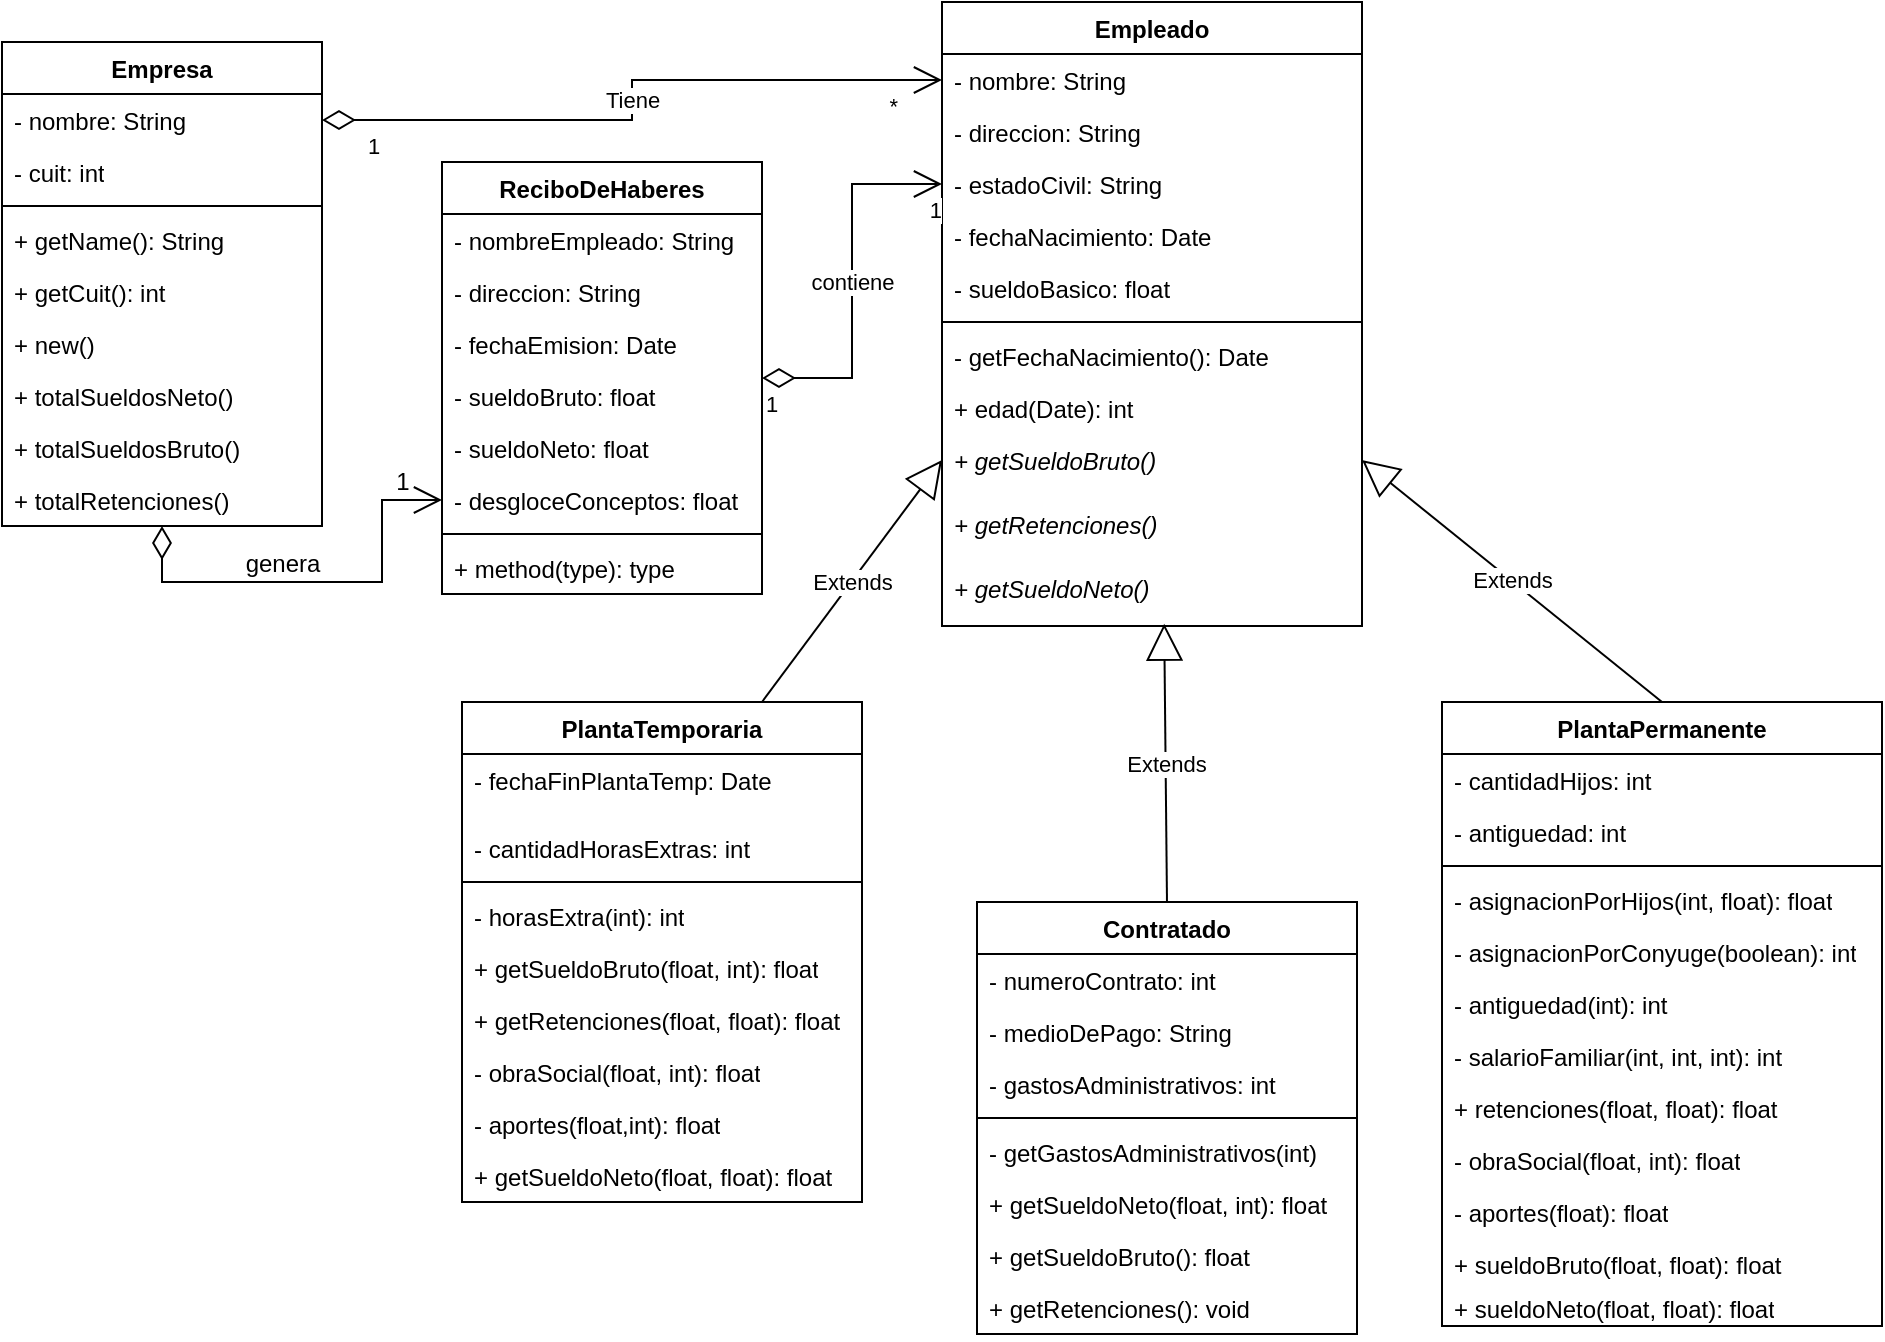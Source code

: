 <mxfile version="20.8.4" type="device"><diagram name="Página-1" id="4wm0lHFswu-jJpBqOP8I"><mxGraphModel dx="1173" dy="502" grid="1" gridSize="10" guides="1" tooltips="1" connect="1" arrows="1" fold="1" page="1" pageScale="1" pageWidth="827" pageHeight="1169" math="0" shadow="0"><root><mxCell id="0"/><mxCell id="1" parent="0"/><mxCell id="r0eAFBQ4eYSoxTwyw9Lb-1" value="Empresa" style="swimlane;fontStyle=1;align=center;verticalAlign=top;childLayout=stackLayout;horizontal=1;startSize=26;horizontalStack=0;resizeParent=1;resizeParentMax=0;resizeLast=0;collapsible=1;marginBottom=0;whiteSpace=wrap;html=1;" parent="1" vertex="1"><mxGeometry x="60" y="40" width="160" height="242" as="geometry"/></mxCell><mxCell id="r0eAFBQ4eYSoxTwyw9Lb-2" value="- nombre: String" style="text;strokeColor=none;fillColor=none;align=left;verticalAlign=top;spacingLeft=4;spacingRight=4;overflow=hidden;rotatable=0;points=[[0,0.5],[1,0.5]];portConstraint=eastwest;whiteSpace=wrap;html=1;" parent="r0eAFBQ4eYSoxTwyw9Lb-1" vertex="1"><mxGeometry y="26" width="160" height="26" as="geometry"/></mxCell><mxCell id="r0eAFBQ4eYSoxTwyw9Lb-5" value="- cuit: int" style="text;strokeColor=none;fillColor=none;align=left;verticalAlign=top;spacingLeft=4;spacingRight=4;overflow=hidden;rotatable=0;points=[[0,0.5],[1,0.5]];portConstraint=eastwest;whiteSpace=wrap;html=1;" parent="r0eAFBQ4eYSoxTwyw9Lb-1" vertex="1"><mxGeometry y="52" width="160" height="26" as="geometry"/></mxCell><mxCell id="r0eAFBQ4eYSoxTwyw9Lb-3" value="" style="line;strokeWidth=1;fillColor=none;align=left;verticalAlign=middle;spacingTop=-1;spacingLeft=3;spacingRight=3;rotatable=0;labelPosition=right;points=[];portConstraint=eastwest;strokeColor=inherit;" parent="r0eAFBQ4eYSoxTwyw9Lb-1" vertex="1"><mxGeometry y="78" width="160" height="8" as="geometry"/></mxCell><mxCell id="r0eAFBQ4eYSoxTwyw9Lb-4" value="+ getName(): String" style="text;strokeColor=none;fillColor=none;align=left;verticalAlign=top;spacingLeft=4;spacingRight=4;overflow=hidden;rotatable=0;points=[[0,0.5],[1,0.5]];portConstraint=eastwest;whiteSpace=wrap;html=1;" parent="r0eAFBQ4eYSoxTwyw9Lb-1" vertex="1"><mxGeometry y="86" width="160" height="26" as="geometry"/></mxCell><mxCell id="r0eAFBQ4eYSoxTwyw9Lb-20" value="+ getCuit(): int" style="text;strokeColor=none;fillColor=none;align=left;verticalAlign=top;spacingLeft=4;spacingRight=4;overflow=hidden;rotatable=0;points=[[0,0.5],[1,0.5]];portConstraint=eastwest;whiteSpace=wrap;html=1;" parent="r0eAFBQ4eYSoxTwyw9Lb-1" vertex="1"><mxGeometry y="112" width="160" height="26" as="geometry"/></mxCell><mxCell id="r0eAFBQ4eYSoxTwyw9Lb-21" value="+ new()" style="text;strokeColor=none;fillColor=none;align=left;verticalAlign=top;spacingLeft=4;spacingRight=4;overflow=hidden;rotatable=0;points=[[0,0.5],[1,0.5]];portConstraint=eastwest;whiteSpace=wrap;html=1;" parent="r0eAFBQ4eYSoxTwyw9Lb-1" vertex="1"><mxGeometry y="138" width="160" height="26" as="geometry"/></mxCell><mxCell id="L1_-hGmQO0MURJFD_0V9-11" value="+ totalSueldosNeto()" style="text;strokeColor=none;fillColor=none;align=left;verticalAlign=top;spacingLeft=4;spacingRight=4;overflow=hidden;rotatable=0;points=[[0,0.5],[1,0.5]];portConstraint=eastwest;whiteSpace=wrap;html=1;" vertex="1" parent="r0eAFBQ4eYSoxTwyw9Lb-1"><mxGeometry y="164" width="160" height="26" as="geometry"/></mxCell><mxCell id="L1_-hGmQO0MURJFD_0V9-16" value="+ totalSueldosBruto()" style="text;strokeColor=none;fillColor=none;align=left;verticalAlign=top;spacingLeft=4;spacingRight=4;overflow=hidden;rotatable=0;points=[[0,0.5],[1,0.5]];portConstraint=eastwest;whiteSpace=wrap;html=1;" vertex="1" parent="r0eAFBQ4eYSoxTwyw9Lb-1"><mxGeometry y="190" width="160" height="26" as="geometry"/></mxCell><mxCell id="L1_-hGmQO0MURJFD_0V9-10" value="+ totalRetenciones()" style="text;strokeColor=none;fillColor=none;align=left;verticalAlign=top;spacingLeft=4;spacingRight=4;overflow=hidden;rotatable=0;points=[[0,0.5],[1,0.5]];portConstraint=eastwest;whiteSpace=wrap;html=1;" vertex="1" parent="r0eAFBQ4eYSoxTwyw9Lb-1"><mxGeometry y="216" width="160" height="26" as="geometry"/></mxCell><mxCell id="r0eAFBQ4eYSoxTwyw9Lb-6" value="Empleado" style="swimlane;fontStyle=1;align=center;verticalAlign=top;childLayout=stackLayout;horizontal=1;startSize=26;horizontalStack=0;resizeParent=1;resizeParentMax=0;resizeLast=0;collapsible=1;marginBottom=0;whiteSpace=wrap;html=1;" parent="1" vertex="1"><mxGeometry x="530" y="20" width="210" height="312" as="geometry"/></mxCell><mxCell id="r0eAFBQ4eYSoxTwyw9Lb-7" value="- nombre: String" style="text;strokeColor=none;fillColor=none;align=left;verticalAlign=top;spacingLeft=4;spacingRight=4;overflow=hidden;rotatable=0;points=[[0,0.5],[1,0.5]];portConstraint=eastwest;whiteSpace=wrap;html=1;" parent="r0eAFBQ4eYSoxTwyw9Lb-6" vertex="1"><mxGeometry y="26" width="210" height="26" as="geometry"/></mxCell><mxCell id="r0eAFBQ4eYSoxTwyw9Lb-15" value="- direccion: String" style="text;strokeColor=none;fillColor=none;align=left;verticalAlign=top;spacingLeft=4;spacingRight=4;overflow=hidden;rotatable=0;points=[[0,0.5],[1,0.5]];portConstraint=eastwest;whiteSpace=wrap;html=1;" parent="r0eAFBQ4eYSoxTwyw9Lb-6" vertex="1"><mxGeometry y="52" width="210" height="26" as="geometry"/></mxCell><mxCell id="r0eAFBQ4eYSoxTwyw9Lb-16" value="- estadoCivil: String" style="text;strokeColor=none;fillColor=none;align=left;verticalAlign=top;spacingLeft=4;spacingRight=4;overflow=hidden;rotatable=0;points=[[0,0.5],[1,0.5]];portConstraint=eastwest;whiteSpace=wrap;html=1;" parent="r0eAFBQ4eYSoxTwyw9Lb-6" vertex="1"><mxGeometry y="78" width="210" height="26" as="geometry"/></mxCell><mxCell id="r0eAFBQ4eYSoxTwyw9Lb-17" value="- fechaNacimiento: Date" style="text;strokeColor=none;fillColor=none;align=left;verticalAlign=top;spacingLeft=4;spacingRight=4;overflow=hidden;rotatable=0;points=[[0,0.5],[1,0.5]];portConstraint=eastwest;whiteSpace=wrap;html=1;" parent="r0eAFBQ4eYSoxTwyw9Lb-6" vertex="1"><mxGeometry y="104" width="210" height="26" as="geometry"/></mxCell><mxCell id="r0eAFBQ4eYSoxTwyw9Lb-18" value="- sueldoBasico: float" style="text;strokeColor=none;fillColor=none;align=left;verticalAlign=top;spacingLeft=4;spacingRight=4;overflow=hidden;rotatable=0;points=[[0,0.5],[1,0.5]];portConstraint=eastwest;whiteSpace=wrap;html=1;" parent="r0eAFBQ4eYSoxTwyw9Lb-6" vertex="1"><mxGeometry y="130" width="210" height="26" as="geometry"/></mxCell><mxCell id="r0eAFBQ4eYSoxTwyw9Lb-8" value="" style="line;strokeWidth=1;fillColor=none;align=left;verticalAlign=middle;spacingTop=-1;spacingLeft=3;spacingRight=3;rotatable=0;labelPosition=right;points=[];portConstraint=eastwest;strokeColor=inherit;" parent="r0eAFBQ4eYSoxTwyw9Lb-6" vertex="1"><mxGeometry y="156" width="210" height="8" as="geometry"/></mxCell><mxCell id="r0eAFBQ4eYSoxTwyw9Lb-22" value="- getFechaNacimiento(): Date" style="text;strokeColor=none;fillColor=none;align=left;verticalAlign=top;spacingLeft=4;spacingRight=4;overflow=hidden;rotatable=0;points=[[0,0.5],[1,0.5]];portConstraint=eastwest;whiteSpace=wrap;html=1;" parent="r0eAFBQ4eYSoxTwyw9Lb-6" vertex="1"><mxGeometry y="164" width="210" height="26" as="geometry"/></mxCell><mxCell id="r0eAFBQ4eYSoxTwyw9Lb-51" value="+ edad(Date): int" style="text;strokeColor=none;fillColor=none;align=left;verticalAlign=top;spacingLeft=4;spacingRight=4;overflow=hidden;rotatable=0;points=[[0,0.5],[1,0.5]];portConstraint=eastwest;whiteSpace=wrap;html=1;" parent="r0eAFBQ4eYSoxTwyw9Lb-6" vertex="1"><mxGeometry y="190" width="210" height="26" as="geometry"/></mxCell><mxCell id="r0eAFBQ4eYSoxTwyw9Lb-52" value="&lt;i&gt;+ getSueldoBruto()&lt;/i&gt;" style="text;strokeColor=none;fillColor=none;align=left;verticalAlign=top;spacingLeft=4;spacingRight=4;overflow=hidden;rotatable=0;points=[[0,0.5],[1,0.5]];portConstraint=eastwest;whiteSpace=wrap;html=1;" parent="r0eAFBQ4eYSoxTwyw9Lb-6" vertex="1"><mxGeometry y="216" width="210" height="32" as="geometry"/></mxCell><mxCell id="r0eAFBQ4eYSoxTwyw9Lb-53" value="&lt;i&gt;+ getRetenciones()&lt;/i&gt;" style="text;strokeColor=none;fillColor=none;align=left;verticalAlign=top;spacingLeft=4;spacingRight=4;overflow=hidden;rotatable=0;points=[[0,0.5],[1,0.5]];portConstraint=eastwest;whiteSpace=wrap;html=1;" parent="r0eAFBQ4eYSoxTwyw9Lb-6" vertex="1"><mxGeometry y="248" width="210" height="32" as="geometry"/></mxCell><mxCell id="r0eAFBQ4eYSoxTwyw9Lb-44" value="&lt;i&gt;+ getSueldoNeto()&lt;/i&gt;" style="text;strokeColor=none;fillColor=none;align=left;verticalAlign=top;spacingLeft=4;spacingRight=4;overflow=hidden;rotatable=0;points=[[0,0.5],[1,0.5]];portConstraint=eastwest;whiteSpace=wrap;html=1;" parent="r0eAFBQ4eYSoxTwyw9Lb-6" vertex="1"><mxGeometry y="280" width="210" height="32" as="geometry"/></mxCell><mxCell id="r0eAFBQ4eYSoxTwyw9Lb-10" value="Tiene" style="endArrow=open;html=1;endSize=12;startArrow=diamondThin;startSize=14;startFill=0;edgeStyle=orthogonalEdgeStyle;rounded=0;entryX=0;entryY=0.5;entryDx=0;entryDy=0;exitX=1;exitY=0.5;exitDx=0;exitDy=0;" parent="1" source="r0eAFBQ4eYSoxTwyw9Lb-2" target="r0eAFBQ4eYSoxTwyw9Lb-7" edge="1"><mxGeometry x="0.002" relative="1" as="geometry"><mxPoint x="250" y="120" as="sourcePoint"/><mxPoint x="400" y="130" as="targetPoint"/><mxPoint as="offset"/></mxGeometry></mxCell><mxCell id="r0eAFBQ4eYSoxTwyw9Lb-11" value="1" style="edgeLabel;resizable=0;html=1;align=left;verticalAlign=top;" parent="r0eAFBQ4eYSoxTwyw9Lb-10" connectable="0" vertex="1"><mxGeometry x="-1" relative="1" as="geometry"><mxPoint x="21" as="offset"/></mxGeometry></mxCell><mxCell id="r0eAFBQ4eYSoxTwyw9Lb-12" value="*" style="edgeLabel;resizable=0;html=1;align=right;verticalAlign=top;" parent="r0eAFBQ4eYSoxTwyw9Lb-10" connectable="0" vertex="1"><mxGeometry x="1" relative="1" as="geometry"><mxPoint x="-22" as="offset"/></mxGeometry></mxCell><mxCell id="r0eAFBQ4eYSoxTwyw9Lb-27" value="PlantaPermanente" style="swimlane;fontStyle=1;align=center;verticalAlign=top;childLayout=stackLayout;horizontal=1;startSize=26;horizontalStack=0;resizeParent=1;resizeParentMax=0;resizeLast=0;collapsible=1;marginBottom=0;whiteSpace=wrap;html=1;" parent="1" vertex="1"><mxGeometry x="780" y="370" width="220" height="312" as="geometry"/></mxCell><mxCell id="r0eAFBQ4eYSoxTwyw9Lb-28" value="- cantidadHijos: int" style="text;strokeColor=none;fillColor=none;align=left;verticalAlign=top;spacingLeft=4;spacingRight=4;overflow=hidden;rotatable=0;points=[[0,0.5],[1,0.5]];portConstraint=eastwest;whiteSpace=wrap;html=1;" parent="r0eAFBQ4eYSoxTwyw9Lb-27" vertex="1"><mxGeometry y="26" width="220" height="26" as="geometry"/></mxCell><mxCell id="r0eAFBQ4eYSoxTwyw9Lb-38" value="- antiguedad: int" style="text;strokeColor=none;fillColor=none;align=left;verticalAlign=top;spacingLeft=4;spacingRight=4;overflow=hidden;rotatable=0;points=[[0,0.5],[1,0.5]];portConstraint=eastwest;whiteSpace=wrap;html=1;" parent="r0eAFBQ4eYSoxTwyw9Lb-27" vertex="1"><mxGeometry y="52" width="220" height="26" as="geometry"/></mxCell><mxCell id="r0eAFBQ4eYSoxTwyw9Lb-29" value="" style="line;strokeWidth=1;fillColor=none;align=left;verticalAlign=middle;spacingTop=-1;spacingLeft=3;spacingRight=3;rotatable=0;labelPosition=right;points=[];portConstraint=eastwest;strokeColor=inherit;" parent="r0eAFBQ4eYSoxTwyw9Lb-27" vertex="1"><mxGeometry y="78" width="220" height="8" as="geometry"/></mxCell><mxCell id="r0eAFBQ4eYSoxTwyw9Lb-56" value="&lt;span style=&quot;border-color: var(--border-color);&quot;&gt;- asignacionPorHijos(int, float): float&lt;/span&gt;" style="text;strokeColor=none;fillColor=none;align=left;verticalAlign=top;spacingLeft=4;spacingRight=4;overflow=hidden;rotatable=0;points=[[0,0.5],[1,0.5]];portConstraint=eastwest;whiteSpace=wrap;html=1;" parent="r0eAFBQ4eYSoxTwyw9Lb-27" vertex="1"><mxGeometry y="86" width="220" height="26" as="geometry"/></mxCell><mxCell id="L1_-hGmQO0MURJFD_0V9-4" value="&lt;span style=&quot;border-color: var(--border-color);&quot;&gt;- asignacionPorConyuge(boolean): int&lt;/span&gt;" style="text;strokeColor=none;fillColor=none;align=left;verticalAlign=top;spacingLeft=4;spacingRight=4;overflow=hidden;rotatable=0;points=[[0,0.5],[1,0.5]];portConstraint=eastwest;whiteSpace=wrap;html=1;" vertex="1" parent="r0eAFBQ4eYSoxTwyw9Lb-27"><mxGeometry y="112" width="220" height="26" as="geometry"/></mxCell><mxCell id="L1_-hGmQO0MURJFD_0V9-5" value="&lt;span style=&quot;border-color: var(--border-color);&quot;&gt;- antiguedad(int): int&lt;/span&gt;" style="text;strokeColor=none;fillColor=none;align=left;verticalAlign=top;spacingLeft=4;spacingRight=4;overflow=hidden;rotatable=0;points=[[0,0.5],[1,0.5]];portConstraint=eastwest;whiteSpace=wrap;html=1;" vertex="1" parent="r0eAFBQ4eYSoxTwyw9Lb-27"><mxGeometry y="138" width="220" height="26" as="geometry"/></mxCell><mxCell id="L1_-hGmQO0MURJFD_0V9-2" value="&lt;span style=&quot;border-color: var(--border-color);&quot;&gt;- salarioFamiliar(int, int, int): int&lt;/span&gt;" style="text;strokeColor=none;fillColor=none;align=left;verticalAlign=top;spacingLeft=4;spacingRight=4;overflow=hidden;rotatable=0;points=[[0,0.5],[1,0.5]];portConstraint=eastwest;whiteSpace=wrap;html=1;" vertex="1" parent="r0eAFBQ4eYSoxTwyw9Lb-27"><mxGeometry y="164" width="220" height="26" as="geometry"/></mxCell><mxCell id="r0eAFBQ4eYSoxTwyw9Lb-50" value="&lt;span style=&quot;border-color: var(--border-color);&quot;&gt;+ retenciones(float, float): float&lt;/span&gt;" style="text;strokeColor=none;fillColor=none;align=left;verticalAlign=top;spacingLeft=4;spacingRight=4;overflow=hidden;rotatable=0;points=[[0,0.5],[1,0.5]];portConstraint=eastwest;whiteSpace=wrap;html=1;" parent="r0eAFBQ4eYSoxTwyw9Lb-27" vertex="1"><mxGeometry y="190" width="220" height="26" as="geometry"/></mxCell><mxCell id="L1_-hGmQO0MURJFD_0V9-6" value="&lt;span style=&quot;border-color: var(--border-color);&quot;&gt;- obraSocial(float, int): float&lt;/span&gt;" style="text;strokeColor=none;fillColor=none;align=left;verticalAlign=top;spacingLeft=4;spacingRight=4;overflow=hidden;rotatable=0;points=[[0,0.5],[1,0.5]];portConstraint=eastwest;whiteSpace=wrap;html=1;" vertex="1" parent="r0eAFBQ4eYSoxTwyw9Lb-27"><mxGeometry y="216" width="220" height="26" as="geometry"/></mxCell><mxCell id="L1_-hGmQO0MURJFD_0V9-7" value="&lt;span style=&quot;border-color: var(--border-color);&quot;&gt;- aportes(float): float&lt;/span&gt;" style="text;strokeColor=none;fillColor=none;align=left;verticalAlign=top;spacingLeft=4;spacingRight=4;overflow=hidden;rotatable=0;points=[[0,0.5],[1,0.5]];portConstraint=eastwest;whiteSpace=wrap;html=1;" vertex="1" parent="r0eAFBQ4eYSoxTwyw9Lb-27"><mxGeometry y="242" width="220" height="26" as="geometry"/></mxCell><mxCell id="L1_-hGmQO0MURJFD_0V9-37" value="+ sueldoBruto(float, float): float" style="text;strokeColor=none;fillColor=none;align=left;verticalAlign=top;spacingLeft=4;spacingRight=4;overflow=hidden;rotatable=0;points=[[0,0.5],[1,0.5]];portConstraint=eastwest;whiteSpace=wrap;html=1;" vertex="1" parent="r0eAFBQ4eYSoxTwyw9Lb-27"><mxGeometry y="268" width="220" height="22" as="geometry"/></mxCell><mxCell id="r0eAFBQ4eYSoxTwyw9Lb-30" value="+ sueldoNeto(float, float): float" style="text;strokeColor=none;fillColor=none;align=left;verticalAlign=top;spacingLeft=4;spacingRight=4;overflow=hidden;rotatable=0;points=[[0,0.5],[1,0.5]];portConstraint=eastwest;whiteSpace=wrap;html=1;" parent="r0eAFBQ4eYSoxTwyw9Lb-27" vertex="1"><mxGeometry y="290" width="220" height="22" as="geometry"/></mxCell><mxCell id="r0eAFBQ4eYSoxTwyw9Lb-31" value="Extends" style="endArrow=block;endSize=16;endFill=0;html=1;rounded=0;exitX=0.5;exitY=0;exitDx=0;exitDy=0;entryX=1;entryY=0.5;entryDx=0;entryDy=0;" parent="1" source="r0eAFBQ4eYSoxTwyw9Lb-27" edge="1"><mxGeometry width="160" relative="1" as="geometry"><mxPoint x="330" y="250" as="sourcePoint"/><mxPoint x="740" y="249" as="targetPoint"/><Array as="points"/></mxGeometry></mxCell><mxCell id="r0eAFBQ4eYSoxTwyw9Lb-33" value="PlantaTemporaria" style="swimlane;fontStyle=1;align=center;verticalAlign=top;childLayout=stackLayout;horizontal=1;startSize=26;horizontalStack=0;resizeParent=1;resizeParentMax=0;resizeLast=0;collapsible=1;marginBottom=0;whiteSpace=wrap;html=1;" parent="1" vertex="1"><mxGeometry x="290" y="370" width="200" height="250" as="geometry"/></mxCell><mxCell id="r0eAFBQ4eYSoxTwyw9Lb-41" value="- fechaFinPlantaTemp: Date" style="text;strokeColor=none;fillColor=none;align=left;verticalAlign=top;spacingLeft=4;spacingRight=4;overflow=hidden;rotatable=0;points=[[0,0.5],[1,0.5]];portConstraint=eastwest;whiteSpace=wrap;html=1;" parent="r0eAFBQ4eYSoxTwyw9Lb-33" vertex="1"><mxGeometry y="26" width="200" height="34" as="geometry"/></mxCell><mxCell id="r0eAFBQ4eYSoxTwyw9Lb-34" value="- cantidadHorasExtras: int" style="text;strokeColor=none;fillColor=none;align=left;verticalAlign=top;spacingLeft=4;spacingRight=4;overflow=hidden;rotatable=0;points=[[0,0.5],[1,0.5]];portConstraint=eastwest;whiteSpace=wrap;html=1;" parent="r0eAFBQ4eYSoxTwyw9Lb-33" vertex="1"><mxGeometry y="60" width="200" height="26" as="geometry"/></mxCell><mxCell id="r0eAFBQ4eYSoxTwyw9Lb-35" value="" style="line;strokeWidth=1;fillColor=none;align=left;verticalAlign=middle;spacingTop=-1;spacingLeft=3;spacingRight=3;rotatable=0;labelPosition=right;points=[];portConstraint=eastwest;strokeColor=inherit;" parent="r0eAFBQ4eYSoxTwyw9Lb-33" vertex="1"><mxGeometry y="86" width="200" height="8" as="geometry"/></mxCell><mxCell id="L1_-hGmQO0MURJFD_0V9-3" value="&lt;span style=&quot;border-color: var(--border-color);&quot;&gt;- horasExtra(int): int&lt;/span&gt;" style="text;strokeColor=none;fillColor=none;align=left;verticalAlign=top;spacingLeft=4;spacingRight=4;overflow=hidden;rotatable=0;points=[[0,0.5],[1,0.5]];portConstraint=eastwest;whiteSpace=wrap;html=1;" vertex="1" parent="r0eAFBQ4eYSoxTwyw9Lb-33"><mxGeometry y="94" width="200" height="26" as="geometry"/></mxCell><mxCell id="r0eAFBQ4eYSoxTwyw9Lb-36" value="&lt;span style=&quot;border-color: var(--border-color);&quot;&gt;+ getSueldoBruto(float, int): float&lt;/span&gt;" style="text;strokeColor=none;fillColor=none;align=left;verticalAlign=top;spacingLeft=4;spacingRight=4;overflow=hidden;rotatable=0;points=[[0,0.5],[1,0.5]];portConstraint=eastwest;whiteSpace=wrap;html=1;" parent="r0eAFBQ4eYSoxTwyw9Lb-33" vertex="1"><mxGeometry y="120" width="200" height="26" as="geometry"/></mxCell><mxCell id="r0eAFBQ4eYSoxTwyw9Lb-47" value="&lt;span style=&quot;border-color: var(--border-color);&quot;&gt;+ getRetenciones(float, float): float&lt;/span&gt;" style="text;strokeColor=none;fillColor=none;align=left;verticalAlign=top;spacingLeft=4;spacingRight=4;overflow=hidden;rotatable=0;points=[[0,0.5],[1,0.5]];portConstraint=eastwest;whiteSpace=wrap;html=1;" parent="r0eAFBQ4eYSoxTwyw9Lb-33" vertex="1"><mxGeometry y="146" width="200" height="26" as="geometry"/></mxCell><mxCell id="L1_-hGmQO0MURJFD_0V9-8" value="- obraSocial(float, int): float" style="text;strokeColor=none;fillColor=none;align=left;verticalAlign=top;spacingLeft=4;spacingRight=4;overflow=hidden;rotatable=0;points=[[0,0.5],[1,0.5]];portConstraint=eastwest;whiteSpace=wrap;html=1;" vertex="1" parent="r0eAFBQ4eYSoxTwyw9Lb-33"><mxGeometry y="172" width="200" height="26" as="geometry"/></mxCell><mxCell id="L1_-hGmQO0MURJFD_0V9-36" value="- aportes(float,int): float" style="text;strokeColor=none;fillColor=none;align=left;verticalAlign=top;spacingLeft=4;spacingRight=4;overflow=hidden;rotatable=0;points=[[0,0.5],[1,0.5]];portConstraint=eastwest;whiteSpace=wrap;html=1;" vertex="1" parent="r0eAFBQ4eYSoxTwyw9Lb-33"><mxGeometry y="198" width="200" height="26" as="geometry"/></mxCell><mxCell id="L1_-hGmQO0MURJFD_0V9-9" value="+ getSueldoNeto(float, float): float" style="text;strokeColor=none;fillColor=none;align=left;verticalAlign=top;spacingLeft=4;spacingRight=4;overflow=hidden;rotatable=0;points=[[0,0.5],[1,0.5]];portConstraint=eastwest;whiteSpace=wrap;html=1;" vertex="1" parent="r0eAFBQ4eYSoxTwyw9Lb-33"><mxGeometry y="224" width="200" height="26" as="geometry"/></mxCell><mxCell id="r0eAFBQ4eYSoxTwyw9Lb-37" value="Extends" style="endArrow=block;endSize=16;endFill=0;html=1;rounded=0;exitX=0.75;exitY=0;exitDx=0;exitDy=0;entryX=0;entryY=0.5;entryDx=0;entryDy=0;" parent="1" source="r0eAFBQ4eYSoxTwyw9Lb-33" edge="1"><mxGeometry x="-0.003" width="160" relative="1" as="geometry"><mxPoint x="620" y="390" as="sourcePoint"/><mxPoint x="530" y="249" as="targetPoint"/><Array as="points"/><mxPoint as="offset"/></mxGeometry></mxCell><mxCell id="L1_-hGmQO0MURJFD_0V9-17" value="ReciboDeHaberes" style="swimlane;fontStyle=1;align=center;verticalAlign=top;childLayout=stackLayout;horizontal=1;startSize=26;horizontalStack=0;resizeParent=1;resizeParentMax=0;resizeLast=0;collapsible=1;marginBottom=0;" vertex="1" parent="1"><mxGeometry x="280" y="100" width="160" height="216" as="geometry"/></mxCell><mxCell id="L1_-hGmQO0MURJFD_0V9-18" value="- nombreEmpleado: String" style="text;strokeColor=none;fillColor=none;align=left;verticalAlign=top;spacingLeft=4;spacingRight=4;overflow=hidden;rotatable=0;points=[[0,0.5],[1,0.5]];portConstraint=eastwest;" vertex="1" parent="L1_-hGmQO0MURJFD_0V9-17"><mxGeometry y="26" width="160" height="26" as="geometry"/></mxCell><mxCell id="L1_-hGmQO0MURJFD_0V9-25" value="- direccion: String" style="text;strokeColor=none;fillColor=none;align=left;verticalAlign=top;spacingLeft=4;spacingRight=4;overflow=hidden;rotatable=0;points=[[0,0.5],[1,0.5]];portConstraint=eastwest;" vertex="1" parent="L1_-hGmQO0MURJFD_0V9-17"><mxGeometry y="52" width="160" height="26" as="geometry"/></mxCell><mxCell id="L1_-hGmQO0MURJFD_0V9-26" value="- fechaEmision: Date" style="text;strokeColor=none;fillColor=none;align=left;verticalAlign=top;spacingLeft=4;spacingRight=4;overflow=hidden;rotatable=0;points=[[0,0.5],[1,0.5]];portConstraint=eastwest;" vertex="1" parent="L1_-hGmQO0MURJFD_0V9-17"><mxGeometry y="78" width="160" height="26" as="geometry"/></mxCell><mxCell id="L1_-hGmQO0MURJFD_0V9-27" value="- sueldoBruto: float" style="text;strokeColor=none;fillColor=none;align=left;verticalAlign=top;spacingLeft=4;spacingRight=4;overflow=hidden;rotatable=0;points=[[0,0.5],[1,0.5]];portConstraint=eastwest;" vertex="1" parent="L1_-hGmQO0MURJFD_0V9-17"><mxGeometry y="104" width="160" height="26" as="geometry"/></mxCell><mxCell id="L1_-hGmQO0MURJFD_0V9-28" value="- sueldoNeto: float" style="text;strokeColor=none;fillColor=none;align=left;verticalAlign=top;spacingLeft=4;spacingRight=4;overflow=hidden;rotatable=0;points=[[0,0.5],[1,0.5]];portConstraint=eastwest;" vertex="1" parent="L1_-hGmQO0MURJFD_0V9-17"><mxGeometry y="130" width="160" height="26" as="geometry"/></mxCell><mxCell id="L1_-hGmQO0MURJFD_0V9-29" value="- desgloceConceptos: float" style="text;strokeColor=none;fillColor=none;align=left;verticalAlign=top;spacingLeft=4;spacingRight=4;overflow=hidden;rotatable=0;points=[[0,0.5],[1,0.5]];portConstraint=eastwest;" vertex="1" parent="L1_-hGmQO0MURJFD_0V9-17"><mxGeometry y="156" width="160" height="26" as="geometry"/></mxCell><mxCell id="L1_-hGmQO0MURJFD_0V9-19" value="" style="line;strokeWidth=1;fillColor=none;align=left;verticalAlign=middle;spacingTop=-1;spacingLeft=3;spacingRight=3;rotatable=0;labelPosition=right;points=[];portConstraint=eastwest;strokeColor=inherit;" vertex="1" parent="L1_-hGmQO0MURJFD_0V9-17"><mxGeometry y="182" width="160" height="8" as="geometry"/></mxCell><mxCell id="L1_-hGmQO0MURJFD_0V9-20" value="+ method(type): type" style="text;strokeColor=none;fillColor=none;align=left;verticalAlign=top;spacingLeft=4;spacingRight=4;overflow=hidden;rotatable=0;points=[[0,0.5],[1,0.5]];portConstraint=eastwest;" vertex="1" parent="L1_-hGmQO0MURJFD_0V9-17"><mxGeometry y="190" width="160" height="26" as="geometry"/></mxCell><mxCell id="L1_-hGmQO0MURJFD_0V9-30" value="Contratado" style="swimlane;fontStyle=1;align=center;verticalAlign=top;childLayout=stackLayout;horizontal=1;startSize=26;horizontalStack=0;resizeParent=1;resizeParentMax=0;resizeLast=0;collapsible=1;marginBottom=0;" vertex="1" parent="1"><mxGeometry x="547.5" y="470" width="190" height="216" as="geometry"/></mxCell><mxCell id="L1_-hGmQO0MURJFD_0V9-31" value="- numeroContrato: int" style="text;strokeColor=none;fillColor=none;align=left;verticalAlign=top;spacingLeft=4;spacingRight=4;overflow=hidden;rotatable=0;points=[[0,0.5],[1,0.5]];portConstraint=eastwest;" vertex="1" parent="L1_-hGmQO0MURJFD_0V9-30"><mxGeometry y="26" width="190" height="26" as="geometry"/></mxCell><mxCell id="L1_-hGmQO0MURJFD_0V9-34" value="- medioDePago: String" style="text;strokeColor=none;fillColor=none;align=left;verticalAlign=top;spacingLeft=4;spacingRight=4;overflow=hidden;rotatable=0;points=[[0,0.5],[1,0.5]];portConstraint=eastwest;" vertex="1" parent="L1_-hGmQO0MURJFD_0V9-30"><mxGeometry y="52" width="190" height="26" as="geometry"/></mxCell><mxCell id="L1_-hGmQO0MURJFD_0V9-38" value="- gastosAdministrativos: int" style="text;strokeColor=none;fillColor=none;align=left;verticalAlign=top;spacingLeft=4;spacingRight=4;overflow=hidden;rotatable=0;points=[[0,0.5],[1,0.5]];portConstraint=eastwest;" vertex="1" parent="L1_-hGmQO0MURJFD_0V9-30"><mxGeometry y="78" width="190" height="26" as="geometry"/></mxCell><mxCell id="L1_-hGmQO0MURJFD_0V9-32" value="" style="line;strokeWidth=1;fillColor=none;align=left;verticalAlign=middle;spacingTop=-1;spacingLeft=3;spacingRight=3;rotatable=0;labelPosition=right;points=[];portConstraint=eastwest;strokeColor=inherit;" vertex="1" parent="L1_-hGmQO0MURJFD_0V9-30"><mxGeometry y="104" width="190" height="8" as="geometry"/></mxCell><mxCell id="L1_-hGmQO0MURJFD_0V9-33" value="- getGastosAdministrativos(int)" style="text;strokeColor=none;fillColor=none;align=left;verticalAlign=top;spacingLeft=4;spacingRight=4;overflow=hidden;rotatable=0;points=[[0,0.5],[1,0.5]];portConstraint=eastwest;" vertex="1" parent="L1_-hGmQO0MURJFD_0V9-30"><mxGeometry y="112" width="190" height="26" as="geometry"/></mxCell><mxCell id="L1_-hGmQO0MURJFD_0V9-39" value="+ getSueldoNeto(float, int): float" style="text;strokeColor=none;fillColor=none;align=left;verticalAlign=top;spacingLeft=4;spacingRight=4;overflow=hidden;rotatable=0;points=[[0,0.5],[1,0.5]];portConstraint=eastwest;" vertex="1" parent="L1_-hGmQO0MURJFD_0V9-30"><mxGeometry y="138" width="190" height="26" as="geometry"/></mxCell><mxCell id="L1_-hGmQO0MURJFD_0V9-50" value="+ getSueldoBruto(): float" style="text;strokeColor=none;fillColor=none;align=left;verticalAlign=top;spacingLeft=4;spacingRight=4;overflow=hidden;rotatable=0;points=[[0,0.5],[1,0.5]];portConstraint=eastwest;" vertex="1" parent="L1_-hGmQO0MURJFD_0V9-30"><mxGeometry y="164" width="190" height="26" as="geometry"/></mxCell><mxCell id="L1_-hGmQO0MURJFD_0V9-51" value="+ getRetenciones(): void" style="text;strokeColor=none;fillColor=none;align=left;verticalAlign=top;spacingLeft=4;spacingRight=4;overflow=hidden;rotatable=0;points=[[0,0.5],[1,0.5]];portConstraint=eastwest;" vertex="1" parent="L1_-hGmQO0MURJFD_0V9-30"><mxGeometry y="190" width="190" height="26" as="geometry"/></mxCell><mxCell id="L1_-hGmQO0MURJFD_0V9-35" value="Extends" style="endArrow=block;endSize=16;endFill=0;html=1;rounded=0;entryX=0.529;entryY=0.963;entryDx=0;entryDy=0;entryPerimeter=0;exitX=0.5;exitY=0;exitDx=0;exitDy=0;" edge="1" parent="1" source="L1_-hGmQO0MURJFD_0V9-30" target="r0eAFBQ4eYSoxTwyw9Lb-44"><mxGeometry width="160" relative="1" as="geometry"><mxPoint x="562.5" y="410" as="sourcePoint"/><mxPoint x="722.5" y="410" as="targetPoint"/></mxGeometry></mxCell><mxCell id="L1_-hGmQO0MURJFD_0V9-44" value="" style="endArrow=open;html=1;endSize=12;startArrow=diamondThin;startSize=14;startFill=0;edgeStyle=orthogonalEdgeStyle;align=left;verticalAlign=bottom;rounded=0;exitX=0.5;exitY=1;exitDx=0;exitDy=0;entryX=0;entryY=0.5;entryDx=0;entryDy=0;" edge="1" parent="1" source="r0eAFBQ4eYSoxTwyw9Lb-1" target="L1_-hGmQO0MURJFD_0V9-29"><mxGeometry x="-1" y="3" relative="1" as="geometry"><mxPoint x="130" y="310" as="sourcePoint"/><mxPoint x="290" y="310" as="targetPoint"/><Array as="points"><mxPoint x="140" y="310"/><mxPoint x="250" y="310"/><mxPoint x="250" y="269"/></Array><mxPoint as="offset"/></mxGeometry></mxCell><mxCell id="L1_-hGmQO0MURJFD_0V9-45" value="1" style="text;html=1;align=center;verticalAlign=middle;resizable=0;points=[];autosize=1;strokeColor=none;fillColor=none;" vertex="1" parent="1"><mxGeometry x="245" y="245" width="30" height="30" as="geometry"/></mxCell><mxCell id="L1_-hGmQO0MURJFD_0V9-46" value="contiene" style="endArrow=open;html=1;endSize=12;startArrow=diamondThin;startSize=14;startFill=0;edgeStyle=orthogonalEdgeStyle;rounded=0;entryX=0;entryY=0.5;entryDx=0;entryDy=0;" edge="1" parent="1" source="L1_-hGmQO0MURJFD_0V9-17" target="r0eAFBQ4eYSoxTwyw9Lb-16"><mxGeometry relative="1" as="geometry"><mxPoint x="420" y="210" as="sourcePoint"/><mxPoint x="520" y="113" as="targetPoint"/></mxGeometry></mxCell><mxCell id="L1_-hGmQO0MURJFD_0V9-47" value="1" style="edgeLabel;resizable=0;html=1;align=left;verticalAlign=top;" connectable="0" vertex="1" parent="L1_-hGmQO0MURJFD_0V9-46"><mxGeometry x="-1" relative="1" as="geometry"/></mxCell><mxCell id="L1_-hGmQO0MURJFD_0V9-48" value="1" style="edgeLabel;resizable=0;html=1;align=right;verticalAlign=top;" connectable="0" vertex="1" parent="L1_-hGmQO0MURJFD_0V9-46"><mxGeometry x="1" relative="1" as="geometry"/></mxCell><mxCell id="L1_-hGmQO0MURJFD_0V9-49" value="genera" style="text;html=1;align=center;verticalAlign=middle;resizable=0;points=[];autosize=1;strokeColor=none;fillColor=none;" vertex="1" parent="1"><mxGeometry x="170" y="286" width="60" height="30" as="geometry"/></mxCell></root></mxGraphModel></diagram></mxfile>